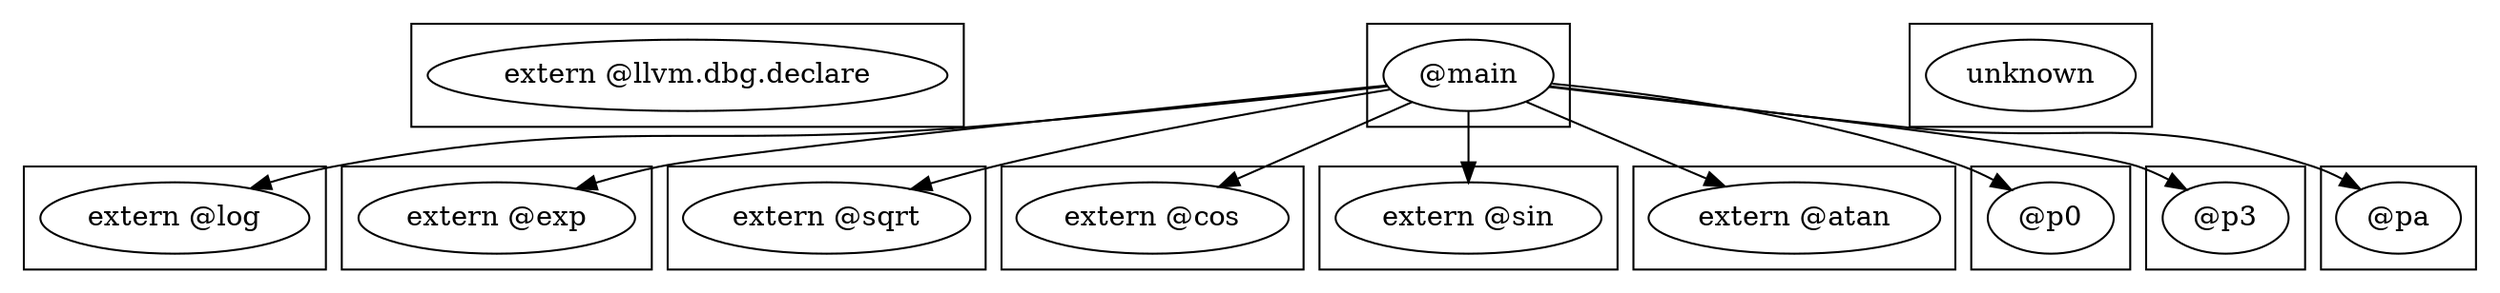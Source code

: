digraph {
    subgraph cluster_0 {
        512 [label="extern @llvm.dbg.declare"];
    }
    subgraph cluster_1 {
        29 [label="@main"];
    }
    subgraph cluster_2 {
        511 [label="extern @log"];
    }
    subgraph cluster_3 {
        510 [label="extern @exp"];
    }
    subgraph cluster_4 {
        509 [label="extern @sqrt"];
    }
    subgraph cluster_5 {
        508 [label="extern @cos"];
    }
    subgraph cluster_6 {
        507 [label="extern @sin"];
    }
    subgraph cluster_7 {
        506 [label="extern @atan"];
    }
    subgraph cluster_8 {
        487 [label="@p0"];
    }
    subgraph cluster_9 {
        463 [label="@p3"];
    }
    subgraph cluster_10 {
        406 [label="@pa"];
    }
    subgraph cluster_11 {
        -100 [label=unknown];
    }
    29 -> 406 [label=""];
    29 -> 463 [label=""];
    29 -> 487 [label=""];
    29 -> 506 [label=""];
    29 -> 507 [label=""];
    29 -> 508 [label=""];
    29 -> 509 [label=""];
    29 -> 510 [label=""];
    29 -> 511 [label=""];
}